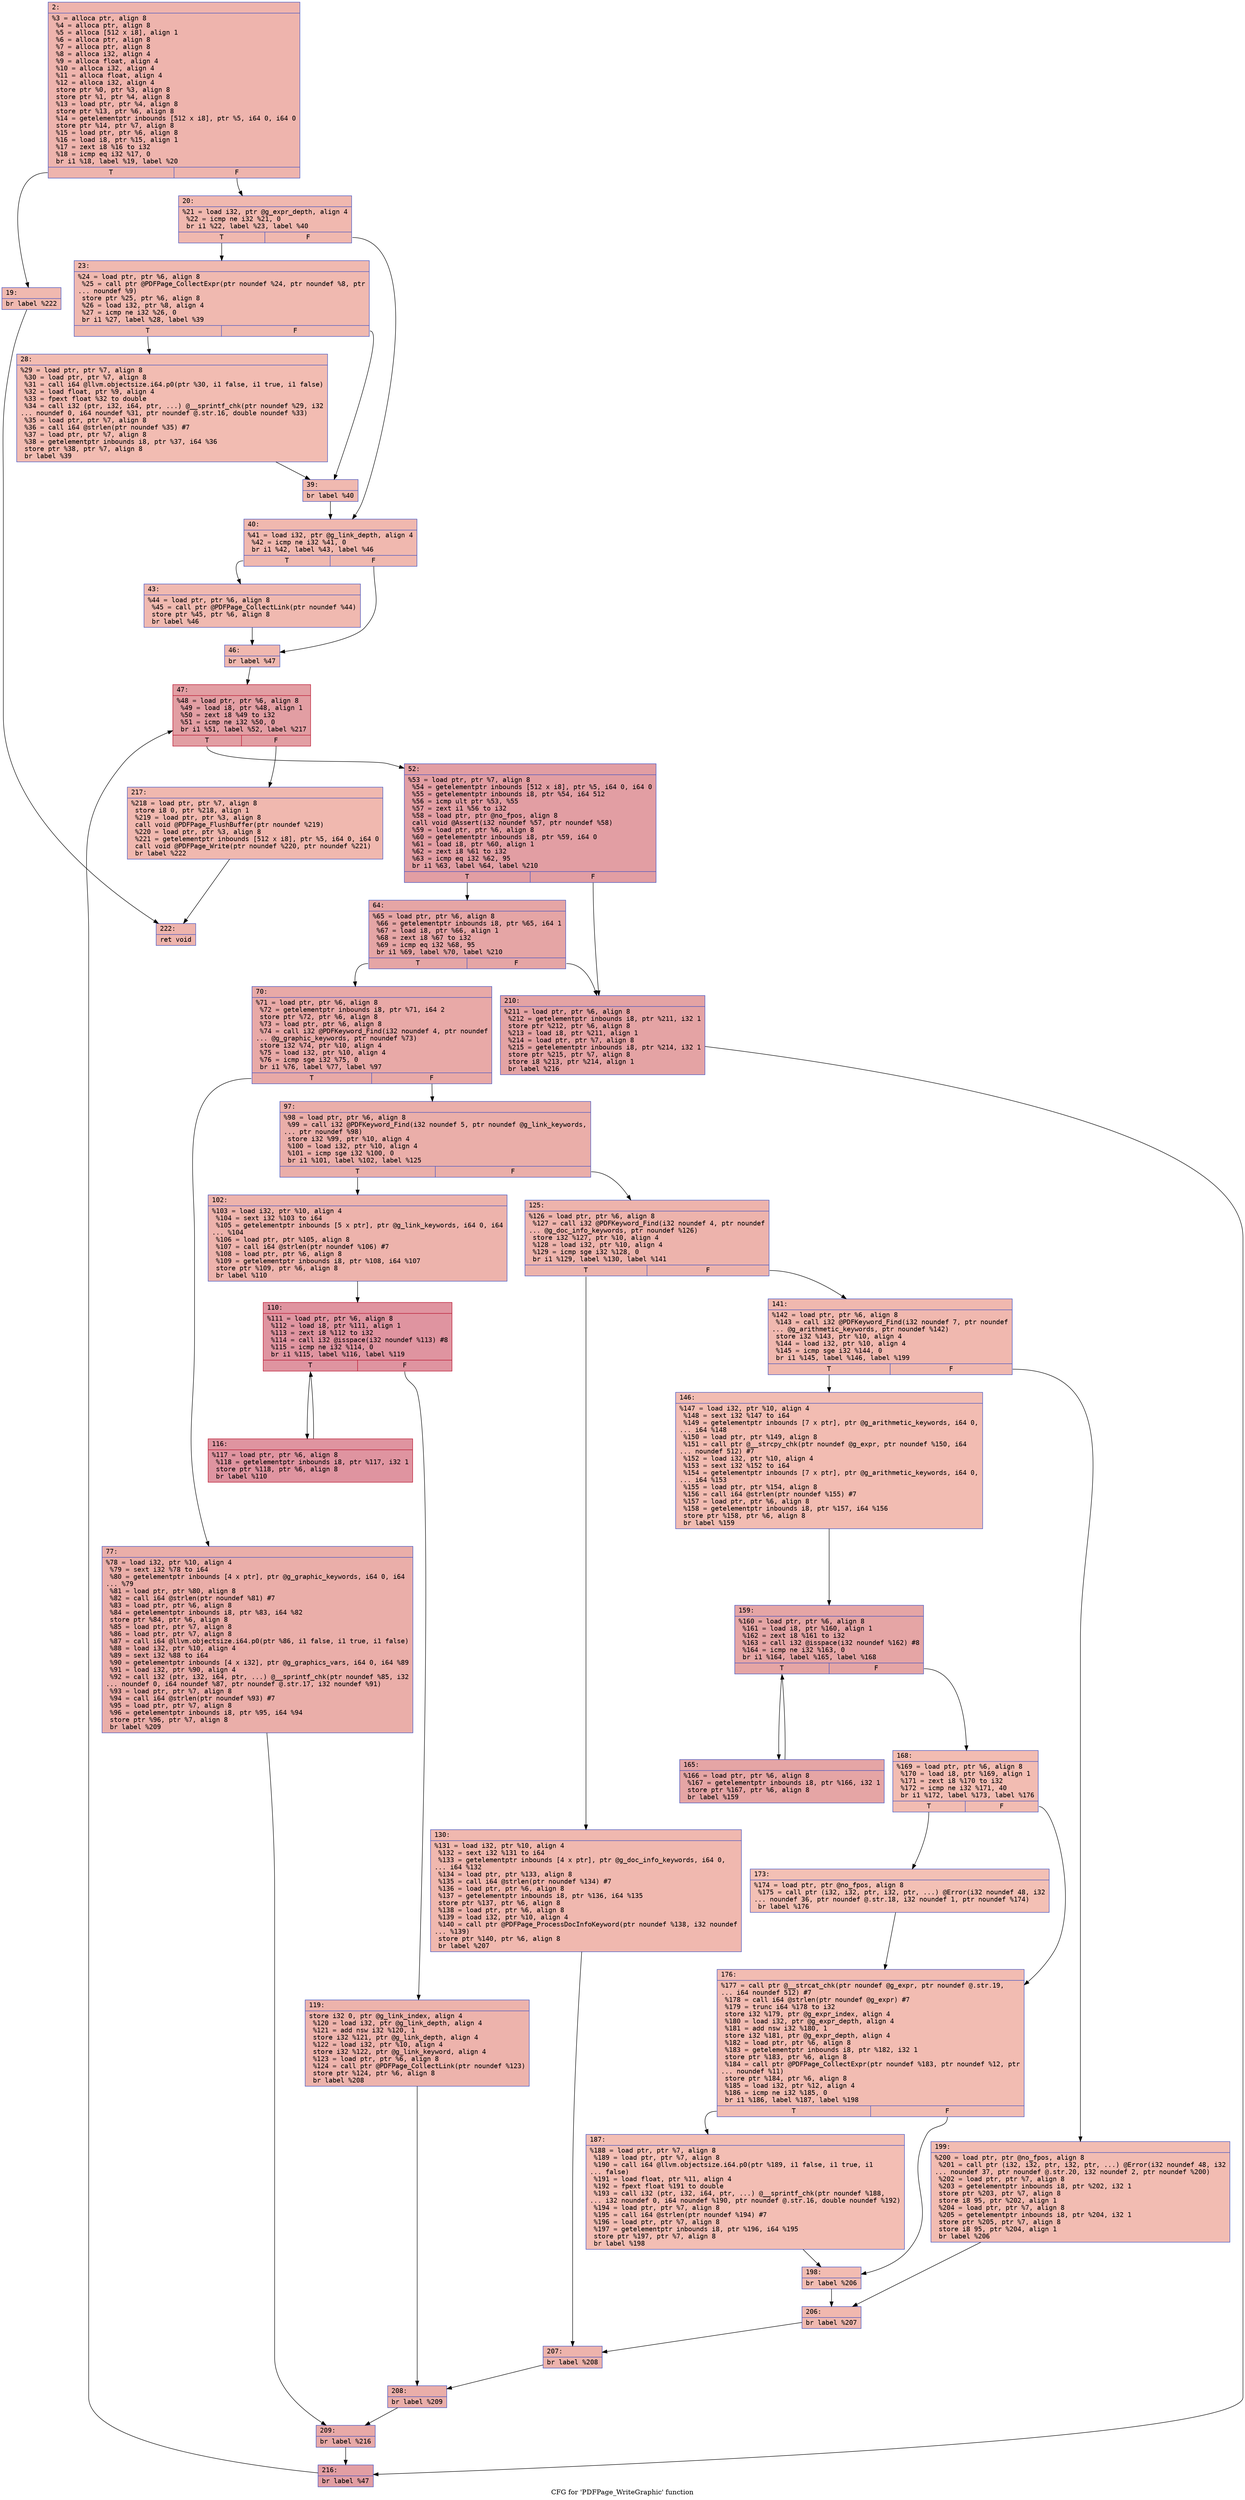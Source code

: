 digraph "CFG for 'PDFPage_WriteGraphic' function" {
	label="CFG for 'PDFPage_WriteGraphic' function";

	Node0x600000529630 [shape=record,color="#3d50c3ff", style=filled, fillcolor="#d8564670" fontname="Courier",label="{2:\l|  %3 = alloca ptr, align 8\l  %4 = alloca ptr, align 8\l  %5 = alloca [512 x i8], align 1\l  %6 = alloca ptr, align 8\l  %7 = alloca ptr, align 8\l  %8 = alloca i32, align 4\l  %9 = alloca float, align 4\l  %10 = alloca i32, align 4\l  %11 = alloca float, align 4\l  %12 = alloca i32, align 4\l  store ptr %0, ptr %3, align 8\l  store ptr %1, ptr %4, align 8\l  %13 = load ptr, ptr %4, align 8\l  store ptr %13, ptr %6, align 8\l  %14 = getelementptr inbounds [512 x i8], ptr %5, i64 0, i64 0\l  store ptr %14, ptr %7, align 8\l  %15 = load ptr, ptr %6, align 8\l  %16 = load i8, ptr %15, align 1\l  %17 = zext i8 %16 to i32\l  %18 = icmp eq i32 %17, 0\l  br i1 %18, label %19, label %20\l|{<s0>T|<s1>F}}"];
	Node0x600000529630:s0 -> Node0x600000529680[tooltip="2 -> 19\nProbability 37.50%" ];
	Node0x600000529630:s1 -> Node0x6000005296d0[tooltip="2 -> 20\nProbability 62.50%" ];
	Node0x600000529680 [shape=record,color="#3d50c3ff", style=filled, fillcolor="#de614d70" fontname="Courier",label="{19:\l|  br label %222\l}"];
	Node0x600000529680 -> Node0x60000052a210[tooltip="19 -> 222\nProbability 100.00%" ];
	Node0x6000005296d0 [shape=record,color="#3d50c3ff", style=filled, fillcolor="#dc5d4a70" fontname="Courier",label="{20:\l|  %21 = load i32, ptr @g_expr_depth, align 4\l  %22 = icmp ne i32 %21, 0\l  br i1 %22, label %23, label %40\l|{<s0>T|<s1>F}}"];
	Node0x6000005296d0:s0 -> Node0x600000529720[tooltip="20 -> 23\nProbability 62.50%" ];
	Node0x6000005296d0:s1 -> Node0x600000529810[tooltip="20 -> 40\nProbability 37.50%" ];
	Node0x600000529720 [shape=record,color="#3d50c3ff", style=filled, fillcolor="#de614d70" fontname="Courier",label="{23:\l|  %24 = load ptr, ptr %6, align 8\l  %25 = call ptr @PDFPage_CollectExpr(ptr noundef %24, ptr noundef %8, ptr\l... noundef %9)\l  store ptr %25, ptr %6, align 8\l  %26 = load i32, ptr %8, align 4\l  %27 = icmp ne i32 %26, 0\l  br i1 %27, label %28, label %39\l|{<s0>T|<s1>F}}"];
	Node0x600000529720:s0 -> Node0x600000529770[tooltip="23 -> 28\nProbability 62.50%" ];
	Node0x600000529720:s1 -> Node0x6000005297c0[tooltip="23 -> 39\nProbability 37.50%" ];
	Node0x600000529770 [shape=record,color="#3d50c3ff", style=filled, fillcolor="#e1675170" fontname="Courier",label="{28:\l|  %29 = load ptr, ptr %7, align 8\l  %30 = load ptr, ptr %7, align 8\l  %31 = call i64 @llvm.objectsize.i64.p0(ptr %30, i1 false, i1 true, i1 false)\l  %32 = load float, ptr %9, align 4\l  %33 = fpext float %32 to double\l  %34 = call i32 (ptr, i32, i64, ptr, ...) @__sprintf_chk(ptr noundef %29, i32\l... noundef 0, i64 noundef %31, ptr noundef @.str.16, double noundef %33)\l  %35 = load ptr, ptr %7, align 8\l  %36 = call i64 @strlen(ptr noundef %35) #7\l  %37 = load ptr, ptr %7, align 8\l  %38 = getelementptr inbounds i8, ptr %37, i64 %36\l  store ptr %38, ptr %7, align 8\l  br label %39\l}"];
	Node0x600000529770 -> Node0x6000005297c0[tooltip="28 -> 39\nProbability 100.00%" ];
	Node0x6000005297c0 [shape=record,color="#3d50c3ff", style=filled, fillcolor="#de614d70" fontname="Courier",label="{39:\l|  br label %40\l}"];
	Node0x6000005297c0 -> Node0x600000529810[tooltip="39 -> 40\nProbability 100.00%" ];
	Node0x600000529810 [shape=record,color="#3d50c3ff", style=filled, fillcolor="#dc5d4a70" fontname="Courier",label="{40:\l|  %41 = load i32, ptr @g_link_depth, align 4\l  %42 = icmp ne i32 %41, 0\l  br i1 %42, label %43, label %46\l|{<s0>T|<s1>F}}"];
	Node0x600000529810:s0 -> Node0x600000529860[tooltip="40 -> 43\nProbability 62.50%" ];
	Node0x600000529810:s1 -> Node0x6000005298b0[tooltip="40 -> 46\nProbability 37.50%" ];
	Node0x600000529860 [shape=record,color="#3d50c3ff", style=filled, fillcolor="#de614d70" fontname="Courier",label="{43:\l|  %44 = load ptr, ptr %6, align 8\l  %45 = call ptr @PDFPage_CollectLink(ptr noundef %44)\l  store ptr %45, ptr %6, align 8\l  br label %46\l}"];
	Node0x600000529860 -> Node0x6000005298b0[tooltip="43 -> 46\nProbability 100.00%" ];
	Node0x6000005298b0 [shape=record,color="#3d50c3ff", style=filled, fillcolor="#dc5d4a70" fontname="Courier",label="{46:\l|  br label %47\l}"];
	Node0x6000005298b0 -> Node0x600000529900[tooltip="46 -> 47\nProbability 100.00%" ];
	Node0x600000529900 [shape=record,color="#b70d28ff", style=filled, fillcolor="#be242e70" fontname="Courier",label="{47:\l|  %48 = load ptr, ptr %6, align 8\l  %49 = load i8, ptr %48, align 1\l  %50 = zext i8 %49 to i32\l  %51 = icmp ne i32 %50, 0\l  br i1 %51, label %52, label %217\l|{<s0>T|<s1>F}}"];
	Node0x600000529900:s0 -> Node0x600000529950[tooltip="47 -> 52\nProbability 96.88%" ];
	Node0x600000529900:s1 -> Node0x60000052a1c0[tooltip="47 -> 217\nProbability 3.12%" ];
	Node0x600000529950 [shape=record,color="#3d50c3ff", style=filled, fillcolor="#be242e70" fontname="Courier",label="{52:\l|  %53 = load ptr, ptr %7, align 8\l  %54 = getelementptr inbounds [512 x i8], ptr %5, i64 0, i64 0\l  %55 = getelementptr inbounds i8, ptr %54, i64 512\l  %56 = icmp ult ptr %53, %55\l  %57 = zext i1 %56 to i32\l  %58 = load ptr, ptr @no_fpos, align 8\l  call void @Assert(i32 noundef %57, ptr noundef %58)\l  %59 = load ptr, ptr %6, align 8\l  %60 = getelementptr inbounds i8, ptr %59, i64 0\l  %61 = load i8, ptr %60, align 1\l  %62 = zext i8 %61 to i32\l  %63 = icmp eq i32 %62, 95\l  br i1 %63, label %64, label %210\l|{<s0>T|<s1>F}}"];
	Node0x600000529950:s0 -> Node0x6000005299a0[tooltip="52 -> 64\nProbability 50.00%" ];
	Node0x600000529950:s1 -> Node0x60000052a120[tooltip="52 -> 210\nProbability 50.00%" ];
	Node0x6000005299a0 [shape=record,color="#3d50c3ff", style=filled, fillcolor="#c5333470" fontname="Courier",label="{64:\l|  %65 = load ptr, ptr %6, align 8\l  %66 = getelementptr inbounds i8, ptr %65, i64 1\l  %67 = load i8, ptr %66, align 1\l  %68 = zext i8 %67 to i32\l  %69 = icmp eq i32 %68, 95\l  br i1 %69, label %70, label %210\l|{<s0>T|<s1>F}}"];
	Node0x6000005299a0:s0 -> Node0x6000005299f0[tooltip="64 -> 70\nProbability 50.00%" ];
	Node0x6000005299a0:s1 -> Node0x60000052a120[tooltip="64 -> 210\nProbability 50.00%" ];
	Node0x6000005299f0 [shape=record,color="#3d50c3ff", style=filled, fillcolor="#ca3b3770" fontname="Courier",label="{70:\l|  %71 = load ptr, ptr %6, align 8\l  %72 = getelementptr inbounds i8, ptr %71, i64 2\l  store ptr %72, ptr %6, align 8\l  %73 = load ptr, ptr %6, align 8\l  %74 = call i32 @PDFKeyword_Find(i32 noundef 4, ptr noundef\l... @g_graphic_keywords, ptr noundef %73)\l  store i32 %74, ptr %10, align 4\l  %75 = load i32, ptr %10, align 4\l  %76 = icmp sge i32 %75, 0\l  br i1 %76, label %77, label %97\l|{<s0>T|<s1>F}}"];
	Node0x6000005299f0:s0 -> Node0x600000529a40[tooltip="70 -> 77\nProbability 50.00%" ];
	Node0x6000005299f0:s1 -> Node0x600000529a90[tooltip="70 -> 97\nProbability 50.00%" ];
	Node0x600000529a40 [shape=record,color="#3d50c3ff", style=filled, fillcolor="#d0473d70" fontname="Courier",label="{77:\l|  %78 = load i32, ptr %10, align 4\l  %79 = sext i32 %78 to i64\l  %80 = getelementptr inbounds [4 x ptr], ptr @g_graphic_keywords, i64 0, i64\l... %79\l  %81 = load ptr, ptr %80, align 8\l  %82 = call i64 @strlen(ptr noundef %81) #7\l  %83 = load ptr, ptr %6, align 8\l  %84 = getelementptr inbounds i8, ptr %83, i64 %82\l  store ptr %84, ptr %6, align 8\l  %85 = load ptr, ptr %7, align 8\l  %86 = load ptr, ptr %7, align 8\l  %87 = call i64 @llvm.objectsize.i64.p0(ptr %86, i1 false, i1 true, i1 false)\l  %88 = load i32, ptr %10, align 4\l  %89 = sext i32 %88 to i64\l  %90 = getelementptr inbounds [4 x i32], ptr @g_graphics_vars, i64 0, i64 %89\l  %91 = load i32, ptr %90, align 4\l  %92 = call i32 (ptr, i32, i64, ptr, ...) @__sprintf_chk(ptr noundef %85, i32\l... noundef 0, i64 noundef %87, ptr noundef @.str.17, i32 noundef %91)\l  %93 = load ptr, ptr %7, align 8\l  %94 = call i64 @strlen(ptr noundef %93) #7\l  %95 = load ptr, ptr %7, align 8\l  %96 = getelementptr inbounds i8, ptr %95, i64 %94\l  store ptr %96, ptr %7, align 8\l  br label %209\l}"];
	Node0x600000529a40 -> Node0x60000052a0d0[tooltip="77 -> 209\nProbability 100.00%" ];
	Node0x600000529a90 [shape=record,color="#3d50c3ff", style=filled, fillcolor="#d0473d70" fontname="Courier",label="{97:\l|  %98 = load ptr, ptr %6, align 8\l  %99 = call i32 @PDFKeyword_Find(i32 noundef 5, ptr noundef @g_link_keywords,\l... ptr noundef %98)\l  store i32 %99, ptr %10, align 4\l  %100 = load i32, ptr %10, align 4\l  %101 = icmp sge i32 %100, 0\l  br i1 %101, label %102, label %125\l|{<s0>T|<s1>F}}"];
	Node0x600000529a90:s0 -> Node0x600000529ae0[tooltip="97 -> 102\nProbability 50.00%" ];
	Node0x600000529a90:s1 -> Node0x600000529c20[tooltip="97 -> 125\nProbability 50.00%" ];
	Node0x600000529ae0 [shape=record,color="#3d50c3ff", style=filled, fillcolor="#d6524470" fontname="Courier",label="{102:\l|  %103 = load i32, ptr %10, align 4\l  %104 = sext i32 %103 to i64\l  %105 = getelementptr inbounds [5 x ptr], ptr @g_link_keywords, i64 0, i64\l... %104\l  %106 = load ptr, ptr %105, align 8\l  %107 = call i64 @strlen(ptr noundef %106) #7\l  %108 = load ptr, ptr %6, align 8\l  %109 = getelementptr inbounds i8, ptr %108, i64 %107\l  store ptr %109, ptr %6, align 8\l  br label %110\l}"];
	Node0x600000529ae0 -> Node0x600000529b30[tooltip="102 -> 110\nProbability 100.00%" ];
	Node0x600000529b30 [shape=record,color="#b70d28ff", style=filled, fillcolor="#b70d2870" fontname="Courier",label="{110:\l|  %111 = load ptr, ptr %6, align 8\l  %112 = load i8, ptr %111, align 1\l  %113 = zext i8 %112 to i32\l  %114 = call i32 @isspace(i32 noundef %113) #8\l  %115 = icmp ne i32 %114, 0\l  br i1 %115, label %116, label %119\l|{<s0>T|<s1>F}}"];
	Node0x600000529b30:s0 -> Node0x600000529b80[tooltip="110 -> 116\nProbability 96.88%" ];
	Node0x600000529b30:s1 -> Node0x600000529bd0[tooltip="110 -> 119\nProbability 3.12%" ];
	Node0x600000529b80 [shape=record,color="#b70d28ff", style=filled, fillcolor="#b70d2870" fontname="Courier",label="{116:\l|  %117 = load ptr, ptr %6, align 8\l  %118 = getelementptr inbounds i8, ptr %117, i32 1\l  store ptr %118, ptr %6, align 8\l  br label %110\l}"];
	Node0x600000529b80 -> Node0x600000529b30[tooltip="116 -> 110\nProbability 100.00%" ];
	Node0x600000529bd0 [shape=record,color="#3d50c3ff", style=filled, fillcolor="#d6524470" fontname="Courier",label="{119:\l|  store i32 0, ptr @g_link_index, align 4\l  %120 = load i32, ptr @g_link_depth, align 4\l  %121 = add nsw i32 %120, 1\l  store i32 %121, ptr @g_link_depth, align 4\l  %122 = load i32, ptr %10, align 4\l  store i32 %122, ptr @g_link_keyword, align 4\l  %123 = load ptr, ptr %6, align 8\l  %124 = call ptr @PDFPage_CollectLink(ptr noundef %123)\l  store ptr %124, ptr %6, align 8\l  br label %208\l}"];
	Node0x600000529bd0 -> Node0x60000052a080[tooltip="119 -> 208\nProbability 100.00%" ];
	Node0x600000529c20 [shape=record,color="#3d50c3ff", style=filled, fillcolor="#d6524470" fontname="Courier",label="{125:\l|  %126 = load ptr, ptr %6, align 8\l  %127 = call i32 @PDFKeyword_Find(i32 noundef 4, ptr noundef\l... @g_doc_info_keywords, ptr noundef %126)\l  store i32 %127, ptr %10, align 4\l  %128 = load i32, ptr %10, align 4\l  %129 = icmp sge i32 %128, 0\l  br i1 %129, label %130, label %141\l|{<s0>T|<s1>F}}"];
	Node0x600000529c20:s0 -> Node0x600000529c70[tooltip="125 -> 130\nProbability 50.00%" ];
	Node0x600000529c20:s1 -> Node0x600000529cc0[tooltip="125 -> 141\nProbability 50.00%" ];
	Node0x600000529c70 [shape=record,color="#3d50c3ff", style=filled, fillcolor="#dc5d4a70" fontname="Courier",label="{130:\l|  %131 = load i32, ptr %10, align 4\l  %132 = sext i32 %131 to i64\l  %133 = getelementptr inbounds [4 x ptr], ptr @g_doc_info_keywords, i64 0,\l... i64 %132\l  %134 = load ptr, ptr %133, align 8\l  %135 = call i64 @strlen(ptr noundef %134) #7\l  %136 = load ptr, ptr %6, align 8\l  %137 = getelementptr inbounds i8, ptr %136, i64 %135\l  store ptr %137, ptr %6, align 8\l  %138 = load ptr, ptr %6, align 8\l  %139 = load i32, ptr %10, align 4\l  %140 = call ptr @PDFPage_ProcessDocInfoKeyword(ptr noundef %138, i32 noundef\l... %139)\l  store ptr %140, ptr %6, align 8\l  br label %207\l}"];
	Node0x600000529c70 -> Node0x60000052a030[tooltip="130 -> 207\nProbability 100.00%" ];
	Node0x600000529cc0 [shape=record,color="#3d50c3ff", style=filled, fillcolor="#dc5d4a70" fontname="Courier",label="{141:\l|  %142 = load ptr, ptr %6, align 8\l  %143 = call i32 @PDFKeyword_Find(i32 noundef 7, ptr noundef\l... @g_arithmetic_keywords, ptr noundef %142)\l  store i32 %143, ptr %10, align 4\l  %144 = load i32, ptr %10, align 4\l  %145 = icmp sge i32 %144, 0\l  br i1 %145, label %146, label %199\l|{<s0>T|<s1>F}}"];
	Node0x600000529cc0:s0 -> Node0x600000529d10[tooltip="141 -> 146\nProbability 50.00%" ];
	Node0x600000529cc0:s1 -> Node0x600000529f90[tooltip="141 -> 199\nProbability 50.00%" ];
	Node0x600000529d10 [shape=record,color="#3d50c3ff", style=filled, fillcolor="#e1675170" fontname="Courier",label="{146:\l|  %147 = load i32, ptr %10, align 4\l  %148 = sext i32 %147 to i64\l  %149 = getelementptr inbounds [7 x ptr], ptr @g_arithmetic_keywords, i64 0,\l... i64 %148\l  %150 = load ptr, ptr %149, align 8\l  %151 = call ptr @__strcpy_chk(ptr noundef @g_expr, ptr noundef %150, i64\l... noundef 512) #7\l  %152 = load i32, ptr %10, align 4\l  %153 = sext i32 %152 to i64\l  %154 = getelementptr inbounds [7 x ptr], ptr @g_arithmetic_keywords, i64 0,\l... i64 %153\l  %155 = load ptr, ptr %154, align 8\l  %156 = call i64 @strlen(ptr noundef %155) #7\l  %157 = load ptr, ptr %6, align 8\l  %158 = getelementptr inbounds i8, ptr %157, i64 %156\l  store ptr %158, ptr %6, align 8\l  br label %159\l}"];
	Node0x600000529d10 -> Node0x600000529d60[tooltip="146 -> 159\nProbability 100.00%" ];
	Node0x600000529d60 [shape=record,color="#3d50c3ff", style=filled, fillcolor="#c5333470" fontname="Courier",label="{159:\l|  %160 = load ptr, ptr %6, align 8\l  %161 = load i8, ptr %160, align 1\l  %162 = zext i8 %161 to i32\l  %163 = call i32 @isspace(i32 noundef %162) #8\l  %164 = icmp ne i32 %163, 0\l  br i1 %164, label %165, label %168\l|{<s0>T|<s1>F}}"];
	Node0x600000529d60:s0 -> Node0x600000529db0[tooltip="159 -> 165\nProbability 96.88%" ];
	Node0x600000529d60:s1 -> Node0x600000529e00[tooltip="159 -> 168\nProbability 3.12%" ];
	Node0x600000529db0 [shape=record,color="#3d50c3ff", style=filled, fillcolor="#c5333470" fontname="Courier",label="{165:\l|  %166 = load ptr, ptr %6, align 8\l  %167 = getelementptr inbounds i8, ptr %166, i32 1\l  store ptr %167, ptr %6, align 8\l  br label %159\l}"];
	Node0x600000529db0 -> Node0x600000529d60[tooltip="165 -> 159\nProbability 100.00%" ];
	Node0x600000529e00 [shape=record,color="#3d50c3ff", style=filled, fillcolor="#e1675170" fontname="Courier",label="{168:\l|  %169 = load ptr, ptr %6, align 8\l  %170 = load i8, ptr %169, align 1\l  %171 = zext i8 %170 to i32\l  %172 = icmp ne i32 %171, 40\l  br i1 %172, label %173, label %176\l|{<s0>T|<s1>F}}"];
	Node0x600000529e00:s0 -> Node0x600000529e50[tooltip="168 -> 173\nProbability 50.00%" ];
	Node0x600000529e00:s1 -> Node0x600000529ea0[tooltip="168 -> 176\nProbability 50.00%" ];
	Node0x600000529e50 [shape=record,color="#3d50c3ff", style=filled, fillcolor="#e5705870" fontname="Courier",label="{173:\l|  %174 = load ptr, ptr @no_fpos, align 8\l  %175 = call ptr (i32, i32, ptr, i32, ptr, ...) @Error(i32 noundef 48, i32\l... noundef 36, ptr noundef @.str.18, i32 noundef 1, ptr noundef %174)\l  br label %176\l}"];
	Node0x600000529e50 -> Node0x600000529ea0[tooltip="173 -> 176\nProbability 100.00%" ];
	Node0x600000529ea0 [shape=record,color="#3d50c3ff", style=filled, fillcolor="#e1675170" fontname="Courier",label="{176:\l|  %177 = call ptr @__strcat_chk(ptr noundef @g_expr, ptr noundef @.str.19,\l... i64 noundef 512) #7\l  %178 = call i64 @strlen(ptr noundef @g_expr) #7\l  %179 = trunc i64 %178 to i32\l  store i32 %179, ptr @g_expr_index, align 4\l  %180 = load i32, ptr @g_expr_depth, align 4\l  %181 = add nsw i32 %180, 1\l  store i32 %181, ptr @g_expr_depth, align 4\l  %182 = load ptr, ptr %6, align 8\l  %183 = getelementptr inbounds i8, ptr %182, i32 1\l  store ptr %183, ptr %6, align 8\l  %184 = call ptr @PDFPage_CollectExpr(ptr noundef %183, ptr noundef %12, ptr\l... noundef %11)\l  store ptr %184, ptr %6, align 8\l  %185 = load i32, ptr %12, align 4\l  %186 = icmp ne i32 %185, 0\l  br i1 %186, label %187, label %198\l|{<s0>T|<s1>F}}"];
	Node0x600000529ea0:s0 -> Node0x600000529ef0[tooltip="176 -> 187\nProbability 62.50%" ];
	Node0x600000529ea0:s1 -> Node0x600000529f40[tooltip="176 -> 198\nProbability 37.50%" ];
	Node0x600000529ef0 [shape=record,color="#3d50c3ff", style=filled, fillcolor="#e36c5570" fontname="Courier",label="{187:\l|  %188 = load ptr, ptr %7, align 8\l  %189 = load ptr, ptr %7, align 8\l  %190 = call i64 @llvm.objectsize.i64.p0(ptr %189, i1 false, i1 true, i1\l... false)\l  %191 = load float, ptr %11, align 4\l  %192 = fpext float %191 to double\l  %193 = call i32 (ptr, i32, i64, ptr, ...) @__sprintf_chk(ptr noundef %188,\l... i32 noundef 0, i64 noundef %190, ptr noundef @.str.16, double noundef %192)\l  %194 = load ptr, ptr %7, align 8\l  %195 = call i64 @strlen(ptr noundef %194) #7\l  %196 = load ptr, ptr %7, align 8\l  %197 = getelementptr inbounds i8, ptr %196, i64 %195\l  store ptr %197, ptr %7, align 8\l  br label %198\l}"];
	Node0x600000529ef0 -> Node0x600000529f40[tooltip="187 -> 198\nProbability 100.00%" ];
	Node0x600000529f40 [shape=record,color="#3d50c3ff", style=filled, fillcolor="#e1675170" fontname="Courier",label="{198:\l|  br label %206\l}"];
	Node0x600000529f40 -> Node0x600000529fe0[tooltip="198 -> 206\nProbability 100.00%" ];
	Node0x600000529f90 [shape=record,color="#3d50c3ff", style=filled, fillcolor="#e1675170" fontname="Courier",label="{199:\l|  %200 = load ptr, ptr @no_fpos, align 8\l  %201 = call ptr (i32, i32, ptr, i32, ptr, ...) @Error(i32 noundef 48, i32\l... noundef 37, ptr noundef @.str.20, i32 noundef 2, ptr noundef %200)\l  %202 = load ptr, ptr %7, align 8\l  %203 = getelementptr inbounds i8, ptr %202, i32 1\l  store ptr %203, ptr %7, align 8\l  store i8 95, ptr %202, align 1\l  %204 = load ptr, ptr %7, align 8\l  %205 = getelementptr inbounds i8, ptr %204, i32 1\l  store ptr %205, ptr %7, align 8\l  store i8 95, ptr %204, align 1\l  br label %206\l}"];
	Node0x600000529f90 -> Node0x600000529fe0[tooltip="199 -> 206\nProbability 100.00%" ];
	Node0x600000529fe0 [shape=record,color="#3d50c3ff", style=filled, fillcolor="#dc5d4a70" fontname="Courier",label="{206:\l|  br label %207\l}"];
	Node0x600000529fe0 -> Node0x60000052a030[tooltip="206 -> 207\nProbability 100.00%" ];
	Node0x60000052a030 [shape=record,color="#3d50c3ff", style=filled, fillcolor="#d6524470" fontname="Courier",label="{207:\l|  br label %208\l}"];
	Node0x60000052a030 -> Node0x60000052a080[tooltip="207 -> 208\nProbability 100.00%" ];
	Node0x60000052a080 [shape=record,color="#3d50c3ff", style=filled, fillcolor="#d0473d70" fontname="Courier",label="{208:\l|  br label %209\l}"];
	Node0x60000052a080 -> Node0x60000052a0d0[tooltip="208 -> 209\nProbability 100.00%" ];
	Node0x60000052a0d0 [shape=record,color="#3d50c3ff", style=filled, fillcolor="#ca3b3770" fontname="Courier",label="{209:\l|  br label %216\l}"];
	Node0x60000052a0d0 -> Node0x60000052a170[tooltip="209 -> 216\nProbability 100.00%" ];
	Node0x60000052a120 [shape=record,color="#3d50c3ff", style=filled, fillcolor="#c32e3170" fontname="Courier",label="{210:\l|  %211 = load ptr, ptr %6, align 8\l  %212 = getelementptr inbounds i8, ptr %211, i32 1\l  store ptr %212, ptr %6, align 8\l  %213 = load i8, ptr %211, align 1\l  %214 = load ptr, ptr %7, align 8\l  %215 = getelementptr inbounds i8, ptr %214, i32 1\l  store ptr %215, ptr %7, align 8\l  store i8 %213, ptr %214, align 1\l  br label %216\l}"];
	Node0x60000052a120 -> Node0x60000052a170[tooltip="210 -> 216\nProbability 100.00%" ];
	Node0x60000052a170 [shape=record,color="#3d50c3ff", style=filled, fillcolor="#be242e70" fontname="Courier",label="{216:\l|  br label %47\l}"];
	Node0x60000052a170 -> Node0x600000529900[tooltip="216 -> 47\nProbability 100.00%" ];
	Node0x60000052a1c0 [shape=record,color="#3d50c3ff", style=filled, fillcolor="#dc5d4a70" fontname="Courier",label="{217:\l|  %218 = load ptr, ptr %7, align 8\l  store i8 0, ptr %218, align 1\l  %219 = load ptr, ptr %3, align 8\l  call void @PDFPage_FlushBuffer(ptr noundef %219)\l  %220 = load ptr, ptr %3, align 8\l  %221 = getelementptr inbounds [512 x i8], ptr %5, i64 0, i64 0\l  call void @PDFPage_Write(ptr noundef %220, ptr noundef %221)\l  br label %222\l}"];
	Node0x60000052a1c0 -> Node0x60000052a210[tooltip="217 -> 222\nProbability 100.00%" ];
	Node0x60000052a210 [shape=record,color="#3d50c3ff", style=filled, fillcolor="#d8564670" fontname="Courier",label="{222:\l|  ret void\l}"];
}
